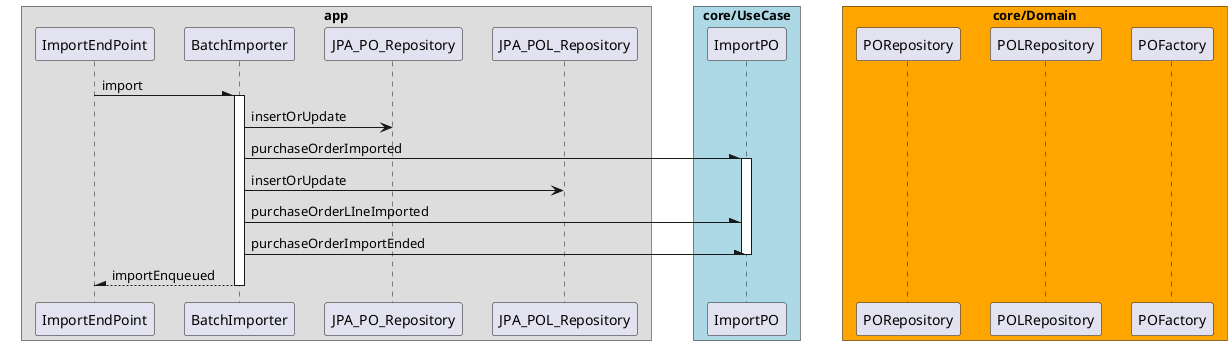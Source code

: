 @startuml
skinparam ParticipantPadding 10
skinparam BoxPadding 20
box "app"
  participant ImportEndPoint
  participant BatchImporter
  participant JPA_PO_Repository
  participant JPA_POL_Repository
end box
box "core/UseCase" #LightBlue
  participant ImportPO
end box
box "core/Domain" #Orange
  participant PORepository
  participant POLRepository
  participant POFactory
end box

ImportEndPoint -\ BatchImporter: import
activate BatchImporter
  BatchImporter -> JPA_PO_Repository: insertOrUpdate
  BatchImporter -\ ImportPO: purchaseOrderImported
  activate ImportPO
    BatchImporter -> JPA_POL_Repository: insertOrUpdate
    BatchImporter -\ ImportPO: purchaseOrderLIneImported
    BatchImporter -\ ImportPO: purchaseOrderImportEnded
  deactivate ImportPO
return importEnqueued
@enduml
